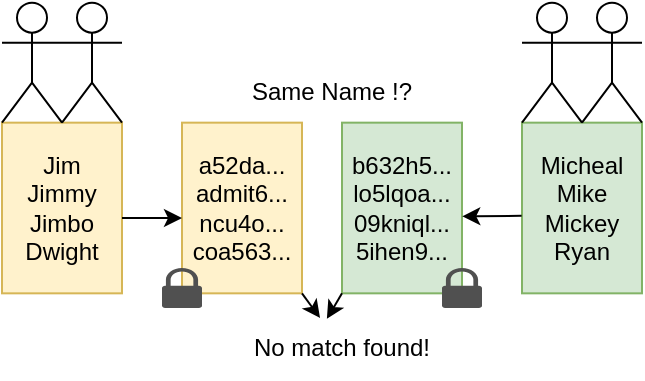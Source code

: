 <mxfile version="27.1.4">
  <diagram name="Page-1" id="iGd6OytWhDtOL4dOZhWg">
    <mxGraphModel dx="679" dy="391" grid="1" gridSize="10" guides="1" tooltips="1" connect="1" arrows="1" fold="1" page="1" pageScale="1" pageWidth="850" pageHeight="1100" math="0" shadow="0">
      <root>
        <mxCell id="0" />
        <mxCell id="1" parent="0" />
        <mxCell id="l41Wzmn2hDAzVR0o6H7_-14" value="&lt;div&gt;a52da...&lt;/div&gt;&lt;div&gt;admit6...&lt;/div&gt;&lt;div&gt;ncu4o...&lt;/div&gt;&lt;div&gt;coa563...&lt;/div&gt;" style="text;html=1;align=center;verticalAlign=middle;whiteSpace=wrap;rounded=0;fillColor=#fff2cc;strokeColor=#d6b656;" vertex="1" parent="1">
          <mxGeometry x="240" y="262.33" width="60" height="85.34" as="geometry" />
        </mxCell>
        <mxCell id="l41Wzmn2hDAzVR0o6H7_-1" value="&lt;span style=&quot;background-color: transparent; color: light-dark(rgb(0, 0, 0), rgb(255, 255, 255));&quot;&gt;Jim&lt;/span&gt;&lt;div&gt;Jimmy&lt;/div&gt;&lt;div&gt;Jimbo&lt;br&gt;&lt;div&gt;Dwight&lt;/div&gt;&lt;/div&gt;" style="text;html=1;align=center;verticalAlign=middle;whiteSpace=wrap;rounded=0;fillColor=#fff2cc;strokeColor=#d6b656;" vertex="1" parent="1">
          <mxGeometry x="150" y="262.33" width="60" height="85.34" as="geometry" />
        </mxCell>
        <mxCell id="l41Wzmn2hDAzVR0o6H7_-2" value="" style="endArrow=classic;html=1;rounded=0;" edge="1" parent="1">
          <mxGeometry width="50" height="50" relative="1" as="geometry">
            <mxPoint x="210" y="310" as="sourcePoint" />
            <mxPoint x="240" y="310" as="targetPoint" />
          </mxGeometry>
        </mxCell>
        <mxCell id="l41Wzmn2hDAzVR0o6H7_-7" value="" style="shape=umlActor;verticalLabelPosition=bottom;verticalAlign=top;html=1;outlineConnect=0;" vertex="1" parent="1">
          <mxGeometry x="150" y="202.33" width="30" height="60" as="geometry" />
        </mxCell>
        <mxCell id="l41Wzmn2hDAzVR0o6H7_-9" value="" style="shape=umlActor;verticalLabelPosition=bottom;verticalAlign=top;html=1;outlineConnect=0;" vertex="1" parent="1">
          <mxGeometry x="180" y="202.33" width="30" height="60" as="geometry" />
        </mxCell>
        <mxCell id="l41Wzmn2hDAzVR0o6H7_-10" value="&lt;div&gt;Micheal&lt;/div&gt;Mike&lt;div&gt;Mickey&lt;/div&gt;&lt;div&gt;Ryan&lt;/div&gt;" style="text;html=1;align=center;verticalAlign=middle;whiteSpace=wrap;rounded=0;fillColor=#d5e8d4;strokeColor=#82b366;" vertex="1" parent="1">
          <mxGeometry x="410" y="262.33" width="60" height="85.34" as="geometry" />
        </mxCell>
        <mxCell id="l41Wzmn2hDAzVR0o6H7_-11" value="" style="shape=umlActor;verticalLabelPosition=bottom;verticalAlign=top;html=1;outlineConnect=0;" vertex="1" parent="1">
          <mxGeometry x="410" y="202.33" width="30" height="60" as="geometry" />
        </mxCell>
        <mxCell id="l41Wzmn2hDAzVR0o6H7_-12" value="" style="shape=umlActor;verticalLabelPosition=bottom;verticalAlign=top;html=1;outlineConnect=0;" vertex="1" parent="1">
          <mxGeometry x="440" y="202.33" width="30" height="60" as="geometry" />
        </mxCell>
        <mxCell id="l41Wzmn2hDAzVR0o6H7_-13" value="" style="sketch=0;pointerEvents=1;shadow=0;dashed=0;html=1;strokeColor=none;fillColor=#505050;labelPosition=center;verticalLabelPosition=bottom;verticalAlign=top;outlineConnect=0;align=center;shape=mxgraph.office.security.lock_protected;" vertex="1" parent="1">
          <mxGeometry x="230" y="335" width="20" height="20" as="geometry" />
        </mxCell>
        <mxCell id="l41Wzmn2hDAzVR0o6H7_-15" value="&lt;div&gt;b632h5...&lt;/div&gt;&lt;div&gt;lo5lqoa...&lt;/div&gt;&lt;div&gt;09kniql...&lt;/div&gt;&lt;div&gt;5ihen9...&lt;/div&gt;" style="text;html=1;align=center;verticalAlign=middle;whiteSpace=wrap;rounded=0;fillColor=#d5e8d4;strokeColor=#82b366;" vertex="1" parent="1">
          <mxGeometry x="320" y="262.33" width="60" height="85.34" as="geometry" />
        </mxCell>
        <mxCell id="l41Wzmn2hDAzVR0o6H7_-17" value="No match found!" style="text;html=1;align=center;verticalAlign=middle;whiteSpace=wrap;rounded=0;" vertex="1" parent="1">
          <mxGeometry x="260" y="360" width="120" height="30" as="geometry" />
        </mxCell>
        <mxCell id="l41Wzmn2hDAzVR0o6H7_-19" value="" style="endArrow=classic;html=1;rounded=0;exitX=1;exitY=1;exitDx=0;exitDy=0;" edge="1" parent="1" source="l41Wzmn2hDAzVR0o6H7_-14" target="l41Wzmn2hDAzVR0o6H7_-17">
          <mxGeometry width="50" height="50" relative="1" as="geometry">
            <mxPoint x="320" y="360" as="sourcePoint" />
            <mxPoint x="310" y="260" as="targetPoint" />
          </mxGeometry>
        </mxCell>
        <mxCell id="l41Wzmn2hDAzVR0o6H7_-20" value="" style="endArrow=classic;html=1;rounded=0;exitX=0;exitY=1;exitDx=0;exitDy=0;entryX=0.437;entryY=0.014;entryDx=0;entryDy=0;entryPerimeter=0;" edge="1" parent="1" source="l41Wzmn2hDAzVR0o6H7_-15" target="l41Wzmn2hDAzVR0o6H7_-17">
          <mxGeometry width="50" height="50" relative="1" as="geometry">
            <mxPoint x="260" y="310" as="sourcePoint" />
            <mxPoint x="310" y="260" as="targetPoint" />
          </mxGeometry>
        </mxCell>
        <mxCell id="l41Wzmn2hDAzVR0o6H7_-21" value="Same Name !?" style="text;html=1;align=center;verticalAlign=middle;whiteSpace=wrap;rounded=0;" vertex="1" parent="1">
          <mxGeometry x="270" y="232.33" width="90" height="30" as="geometry" />
        </mxCell>
        <mxCell id="l41Wzmn2hDAzVR0o6H7_-22" value="" style="endArrow=classic;html=1;rounded=0;exitX=-0.003;exitY=0.546;exitDx=0;exitDy=0;exitPerimeter=0;entryX=1.002;entryY=0.549;entryDx=0;entryDy=0;entryPerimeter=0;" edge="1" parent="1" source="l41Wzmn2hDAzVR0o6H7_-10" target="l41Wzmn2hDAzVR0o6H7_-15">
          <mxGeometry width="50" height="50" relative="1" as="geometry">
            <mxPoint x="300" y="330" as="sourcePoint" />
            <mxPoint x="350" y="280" as="targetPoint" />
          </mxGeometry>
        </mxCell>
        <mxCell id="l41Wzmn2hDAzVR0o6H7_-23" value="" style="sketch=0;pointerEvents=1;shadow=0;dashed=0;html=1;strokeColor=none;fillColor=#505050;labelPosition=center;verticalLabelPosition=bottom;verticalAlign=top;outlineConnect=0;align=center;shape=mxgraph.office.security.lock_protected;" vertex="1" parent="1">
          <mxGeometry x="370" y="335" width="20" height="20" as="geometry" />
        </mxCell>
      </root>
    </mxGraphModel>
  </diagram>
</mxfile>
